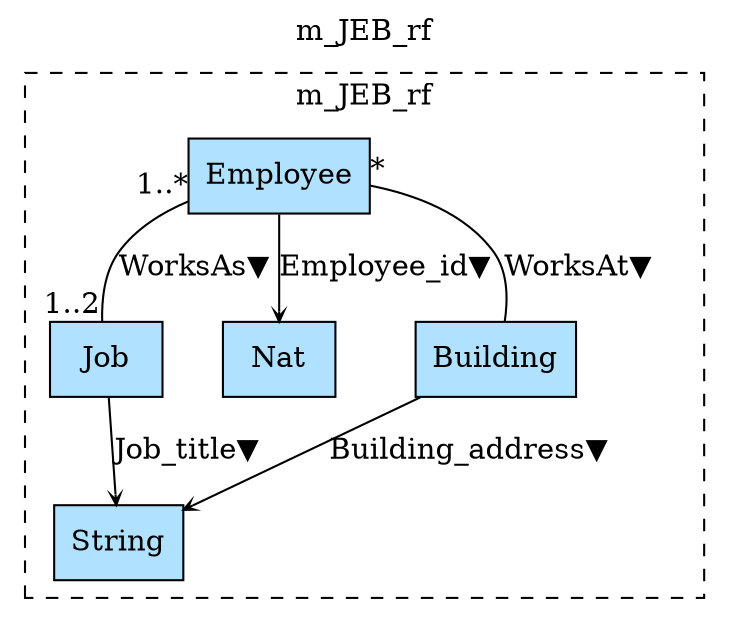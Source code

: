 digraph {graph[label=m_JEB_rf,labelloc=tl,labelfontsize=12];
subgraph cluster_m_JEB_rf{style=dashed;label=m_JEB_rf;
"Job"[shape=record,fillcolor=lightskyblue1,style = filled,label="Job"];
"Nat"[shape=record,fillcolor=lightskyblue1,style = filled,label="Nat"];
"Employee"[shape=record,fillcolor=lightskyblue1,style = filled,label="Employee"];
"Building"[shape=record,fillcolor=lightskyblue1,style = filled,label="Building"];
"String"[shape=record,fillcolor=lightskyblue1,style = filled,label="String"];

"Employee"->"Job"[label="WorksAs▼",dir=none,taillabel="1..*",headlabel="1..2"];
"Job"->"String"[label="Job_title▼",arrowhead=vee,headlabel="",arrowsize=.5];
"Employee"->"Nat"[label="Employee_id▼",arrowhead=vee,headlabel="",arrowsize=.5];
"Employee"->"Building"[label="WorksAt▼",dir=none,taillabel="*",headlabel=""];
"Building"->"String"[label="Building_address▼",arrowhead=vee,headlabel="",arrowsize=.5];

}
}